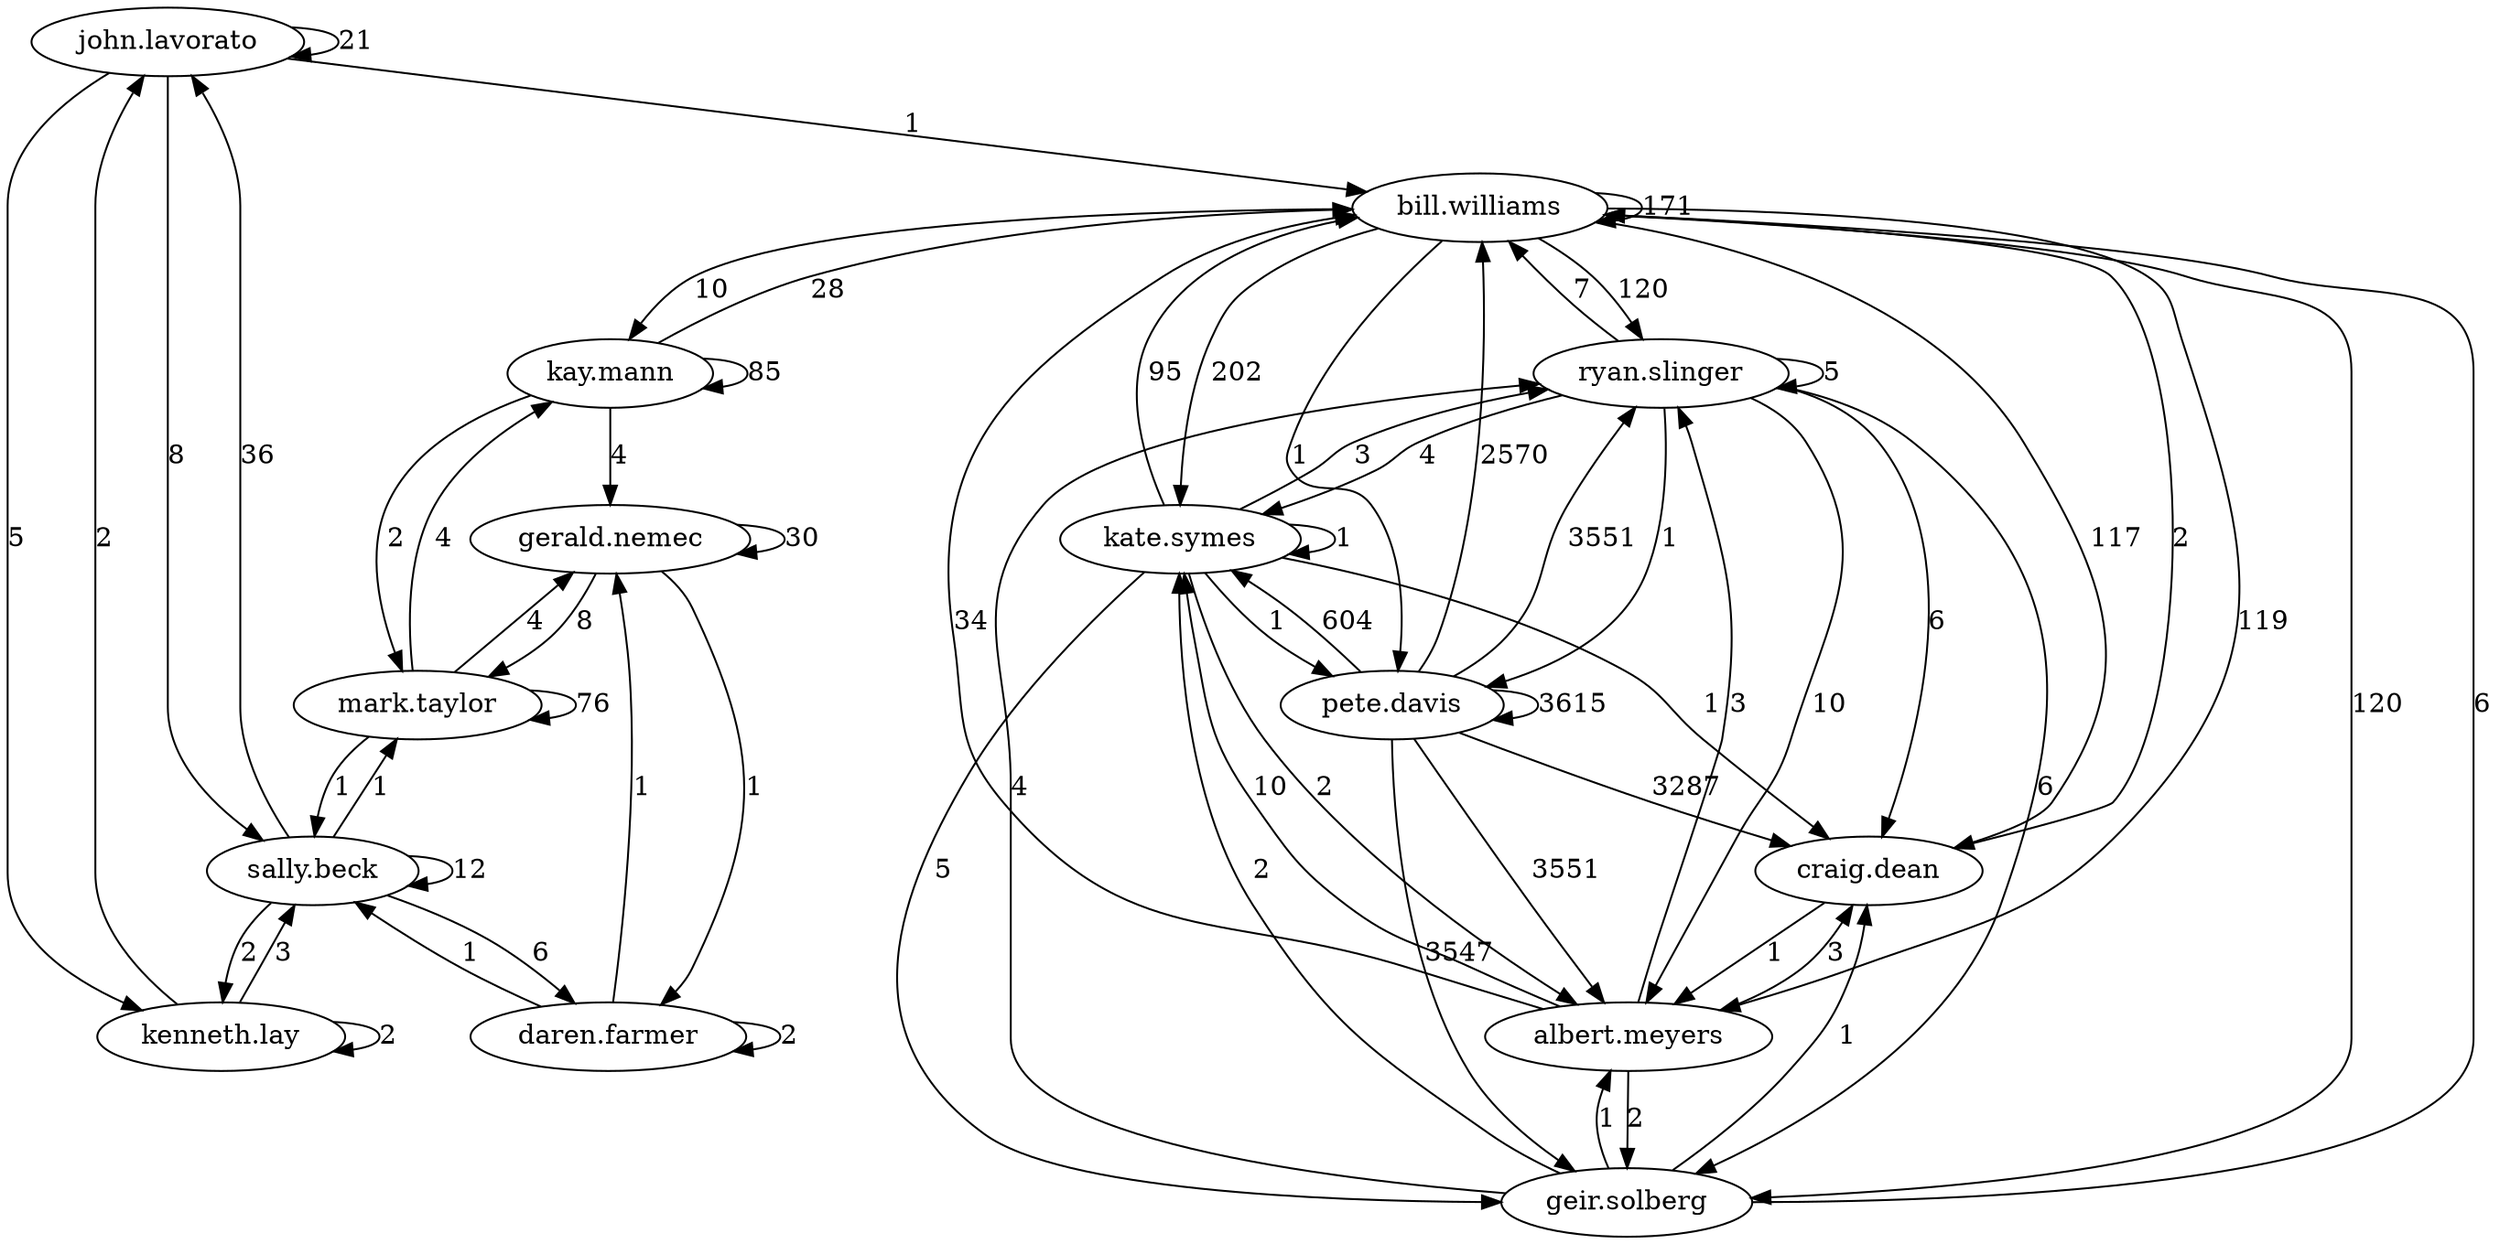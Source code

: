 digraph G { 
  "john.lavorato" -> "john.lavorato" [label = "21"]; 
  "kay.mann" -> "bill.williams" [label = "28"]; 
  "ryan.slinger" -> "bill.williams" [label = "7"]; 
  "sally.beck" -> "kenneth.lay" [label = "2"]; 
  "geir.solberg" -> "albert.meyers" [label = "1"]; 
  "mark.taylor" -> "mark.taylor" [label = "76"]; 
  "albert.meyers" -> "craig.dean" [label = "3"]; 
  "craig.dean" -> "albert.meyers" [label = "1"]; 
  "bill.williams" -> "geir.solberg" [label = "120"]; 
  "sally.beck" -> "john.lavorato" [label = "36"]; 
  "ryan.slinger" -> "albert.meyers" [label = "10"]; 
  "mark.taylor" -> "kay.mann" [label = "4"]; 
  "ryan.slinger" -> "craig.dean" [label = "6"]; 
  "pete.davis" -> "craig.dean" [label = "3287"]; 
  "bill.williams" -> "kate.symes" [label = "202"]; 
  "geir.solberg" -> "ryan.slinger" [label = "4"]; 
  "john.lavorato" -> "bill.williams" [label = "1"]; 
  "pete.davis" -> "albert.meyers" [label = "3551"]; 
  "sally.beck" -> "daren.farmer" [label = "6"]; 
  "kay.mann" -> "gerald.nemec" [label = "4"]; 
  "ryan.slinger" -> "kate.symes" [label = "4"]; 
  "albert.meyers" -> "ryan.slinger" [label = "3"]; 
  "albert.meyers" -> "geir.solberg" [label = "2"]; 
  "john.lavorato" -> "sally.beck" [label = "8"]; 
  "kate.symes" -> "bill.williams" [label = "95"]; 
  "pete.davis" -> "bill.williams" [label = "2570"]; 
  "gerald.nemec" -> "daren.farmer" [label = "1"]; 
  "daren.farmer" -> "daren.farmer" [label = "2"]; 
  "kate.symes" -> "kate.symes" [label = "1"]; 
  "kenneth.lay" -> "sally.beck" [label = "3"]; 
  "geir.solberg" -> "craig.dean" [label = "1"]; 
  "pete.davis" -> "pete.davis" [label = "3615"]; 
  "kenneth.lay" -> "john.lavorato" [label = "2"]; 
  "bill.williams" -> "kay.mann" [label = "10"]; 
  "kate.symes" -> "pete.davis" [label = "1"]; 
  "kay.mann" -> "mark.taylor" [label = "2"]; 
  "john.lavorato" -> "kenneth.lay" [label = "5"]; 
  "pete.davis" -> "kate.symes" [label = "604"]; 
  "kate.symes" -> "albert.meyers" [label = "2"]; 
  "ryan.slinger" -> "pete.davis" [label = "1"]; 
  "bill.williams" -> "ryan.slinger" [label = "120"]; 
  "daren.farmer" -> "sally.beck" [label = "1"]; 
  "albert.meyers" -> "kate.symes" [label = "10"]; 
  "mark.taylor" -> "gerald.nemec" [label = "4"]; 
  "pete.davis" -> "geir.solberg" [label = "3547"]; 
  "geir.solberg" -> "kate.symes" [label = "2"]; 
  "kenneth.lay" -> "kenneth.lay" [label = "2"]; 
  "sally.beck" -> "mark.taylor" [label = "1"]; 
  "craig.dean" -> "bill.williams" [label = "2"]; 
  "mark.taylor" -> "sally.beck" [label = "1"]; 
  "daren.farmer" -> "gerald.nemec" [label = "1"]; 
  "kay.mann" -> "kay.mann" [label = "85"]; 
  "kate.symes" -> "craig.dean" [label = "1"]; 
  "bill.williams" -> "craig.dean" [label = "117"]; 
  "bill.williams" -> "pete.davis" [label = "1"]; 
  "gerald.nemec" -> "gerald.nemec" [label = "30"]; 
  "ryan.slinger" -> "ryan.slinger" [label = "5"]; 
  "ryan.slinger" -> "geir.solberg" [label = "6"]; 
  "sally.beck" -> "sally.beck" [label = "12"]; 
  "bill.williams" -> "albert.meyers" [label = "119"]; 
  "geir.solberg" -> "bill.williams" [label = "6"]; 
  "kate.symes" -> "ryan.slinger" [label = "3"]; 
  "albert.meyers" -> "bill.williams" [label = "34"]; 
  "gerald.nemec" -> "mark.taylor" [label = "8"]; 
  "bill.williams" -> "bill.williams" [label = "171"]; 
  "pete.davis" -> "ryan.slinger" [label = "3551"]; 
  "kate.symes" -> "geir.solberg" [label = "5"]; 
}